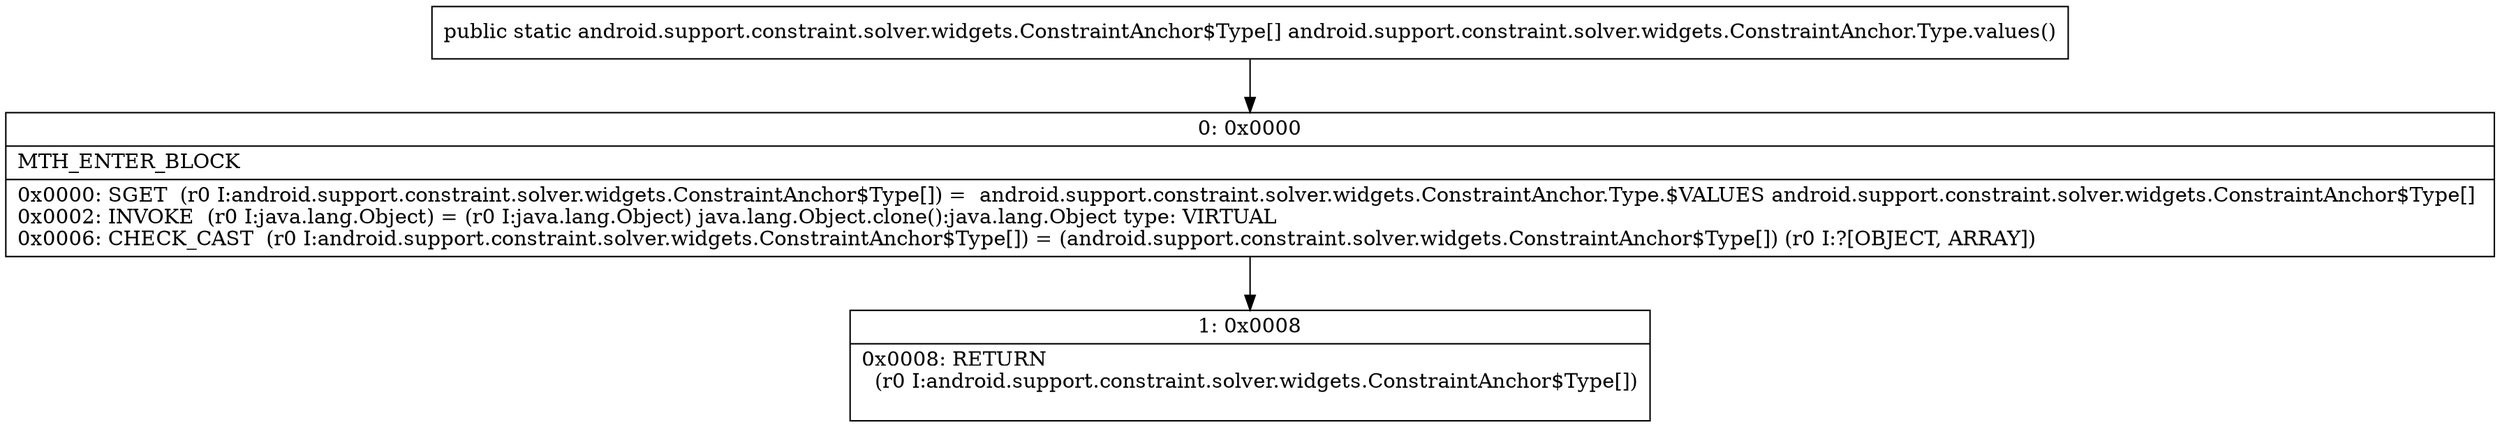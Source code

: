 digraph "CFG forandroid.support.constraint.solver.widgets.ConstraintAnchor.Type.values()[Landroid\/support\/constraint\/solver\/widgets\/ConstraintAnchor$Type;" {
Node_0 [shape=record,label="{0\:\ 0x0000|MTH_ENTER_BLOCK\l|0x0000: SGET  (r0 I:android.support.constraint.solver.widgets.ConstraintAnchor$Type[]) =  android.support.constraint.solver.widgets.ConstraintAnchor.Type.$VALUES android.support.constraint.solver.widgets.ConstraintAnchor$Type[] \l0x0002: INVOKE  (r0 I:java.lang.Object) = (r0 I:java.lang.Object) java.lang.Object.clone():java.lang.Object type: VIRTUAL \l0x0006: CHECK_CAST  (r0 I:android.support.constraint.solver.widgets.ConstraintAnchor$Type[]) = (android.support.constraint.solver.widgets.ConstraintAnchor$Type[]) (r0 I:?[OBJECT, ARRAY]) \l}"];
Node_1 [shape=record,label="{1\:\ 0x0008|0x0008: RETURN  \l  (r0 I:android.support.constraint.solver.widgets.ConstraintAnchor$Type[])\l \l}"];
MethodNode[shape=record,label="{public static android.support.constraint.solver.widgets.ConstraintAnchor$Type[] android.support.constraint.solver.widgets.ConstraintAnchor.Type.values() }"];
MethodNode -> Node_0;
Node_0 -> Node_1;
}

